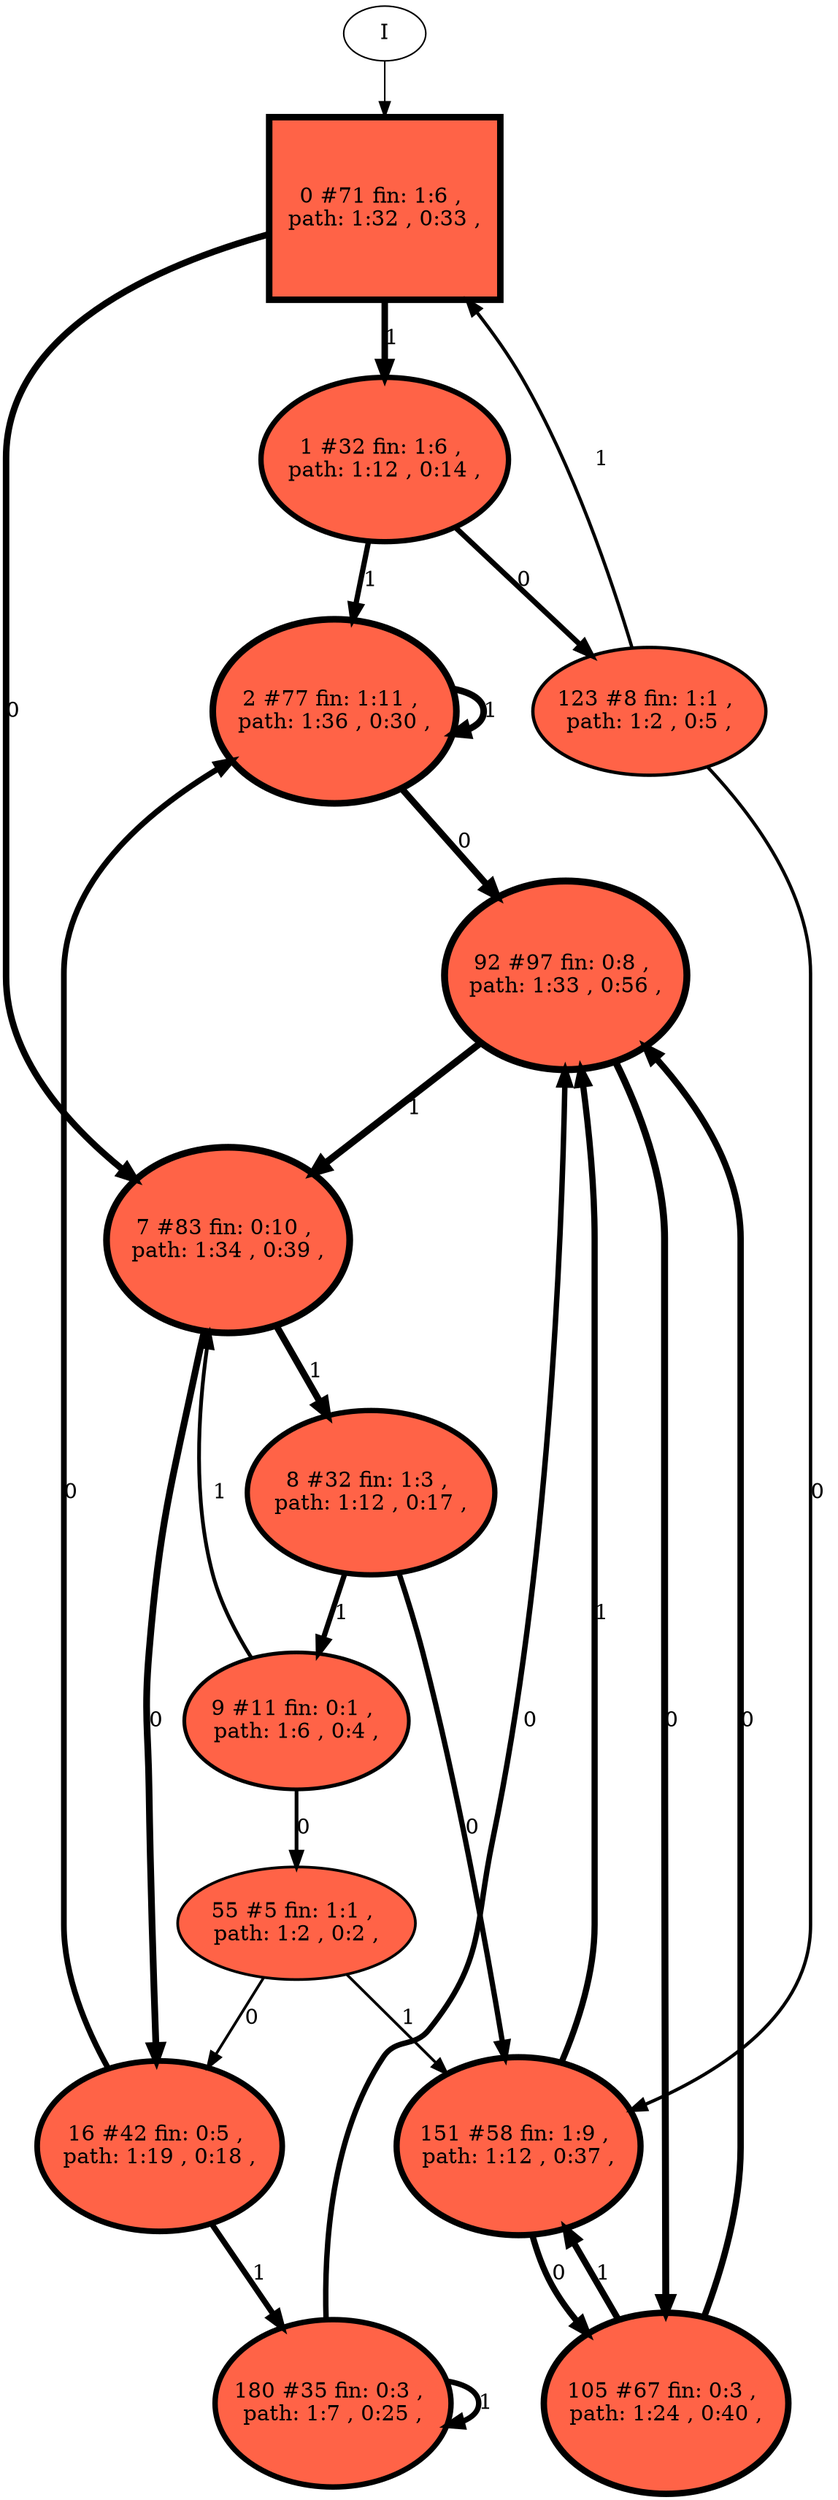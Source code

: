 // produced with flexfringe // 
digraph DFA {
	0 [label="root" shape=box];
		I -> 0;
	0 [ label="0 #71 fin: 1:6 , 
 path: 1:32 , 0:33 , " , style=filled, fillcolor="tomato", width=1.66329, height=1.66329, penwidth=4.27667];
		0 -> 1 [label="1 " , penwidth=4.27667 ];
		0 -> 7 [label="0 " , penwidth=4.27667 ];
	1 [ label="1 #32 fin: 1:6 , 
 path: 1:12 , 0:14 , " , style=filled, fillcolor="tomato", width=1.5033, height=1.5033, penwidth=3.49651];
		1 -> 2 [label="1 " , penwidth=3.49651 ];
		1 -> 123 [label="0 " , penwidth=3.49651 ];
	7 [ label="7 #83 fin: 0:10 , 
 path: 1:34 , 0:39 , " , style=filled, fillcolor="tomato", width=1.69209, height=1.69209, penwidth=4.43082];
		7 -> 8 [label="1 " , penwidth=4.43082 ];
		7 -> 16 [label="0 " , penwidth=4.43082 ];
	2 [ label="2 #77 fin: 1:11 , 
 path: 1:36 , 0:30 , " , style=filled, fillcolor="tomato", width=1.67835, height=1.67835, penwidth=4.35671];
		2 -> 2 [label="1 " , penwidth=4.35671 ];
		2 -> 92 [label="0 " , penwidth=4.35671 ];
	123 [ label="123 #8 fin: 1:1 , 
 path: 1:2 , 0:5 , " , style=filled, fillcolor="tomato", width=1.16228, height=1.16228, penwidth=2.19722];
		123 -> 0 [label="1 " , penwidth=2.19722 ];
		123 -> 151 [label="0 " , penwidth=2.19722 ];
	8 [ label="8 #32 fin: 1:3 , 
 path: 1:12 , 0:17 , " , style=filled, fillcolor="tomato", width=1.5033, height=1.5033, penwidth=3.49651];
		8 -> 9 [label="1 " , penwidth=3.49651 ];
		8 -> 151 [label="0 " , penwidth=3.49651 ];
	16 [ label="16 #42 fin: 0:5 , 
 path: 1:19 , 0:18 , " , style=filled, fillcolor="tomato", width=1.5605, height=1.5605, penwidth=3.7612];
		16 -> 180 [label="1 " , penwidth=3.7612 ];
		16 -> 2 [label="0 " , penwidth=3.7612 ];
	92 [ label="92 #97 fin: 0:8 , 
 path: 1:33 , 0:56 , " , style=filled, fillcolor="tomato", width=1.72008, height=1.72008, penwidth=4.58497];
		92 -> 7 [label="1 " , penwidth=4.58497 ];
		92 -> 105 [label="0 " , penwidth=4.58497 ];
	151 [ label="151 #58 fin: 1:9 , 
 path: 1:12 , 0:37 , " , style=filled, fillcolor="tomato", width=1.62483, height=1.62483, penwidth=4.07754];
		151 -> 92 [label="1 " , penwidth=4.07754 ];
		151 -> 105 [label="0 " , penwidth=4.07754 ];
	9 [ label="9 #11 fin: 0:1 , 
 path: 1:6 , 0:4 , " , style=filled, fillcolor="tomato", width=1.24844, height=1.24844, penwidth=2.48491];
		9 -> 7 [label="1 " , penwidth=2.48491 ];
		9 -> 55 [label="0 " , penwidth=2.48491 ];
	180 [ label="180 #35 fin: 0:3 , 
 path: 1:7 , 0:25 , " , style=filled, fillcolor="tomato", width=1.52247, height=1.52247, penwidth=3.58352];
		180 -> 180 [label="1 " , penwidth=3.58352 ];
		180 -> 92 [label="0 " , penwidth=3.58352 ];
	105 [ label="105 #67 fin: 0:3 , 
 path: 1:24 , 0:40 , " , style=filled, fillcolor="tomato", width=1.6524, height=1.6524, penwidth=4.21951];
		105 -> 151 [label="1 " , penwidth=4.21951 ];
		105 -> 92 [label="0 " , penwidth=4.21951 ];
	55 [ label="55 #5 fin: 1:1 , 
 path: 1:2 , 0:2 , " , style=filled, fillcolor="tomato", width=1.02667, height=1.02667, penwidth=1.79176];
		55 -> 151 [label="1 " , penwidth=1.79176 ];
		55 -> 16 [label="0 " , penwidth=1.79176 ];
}

